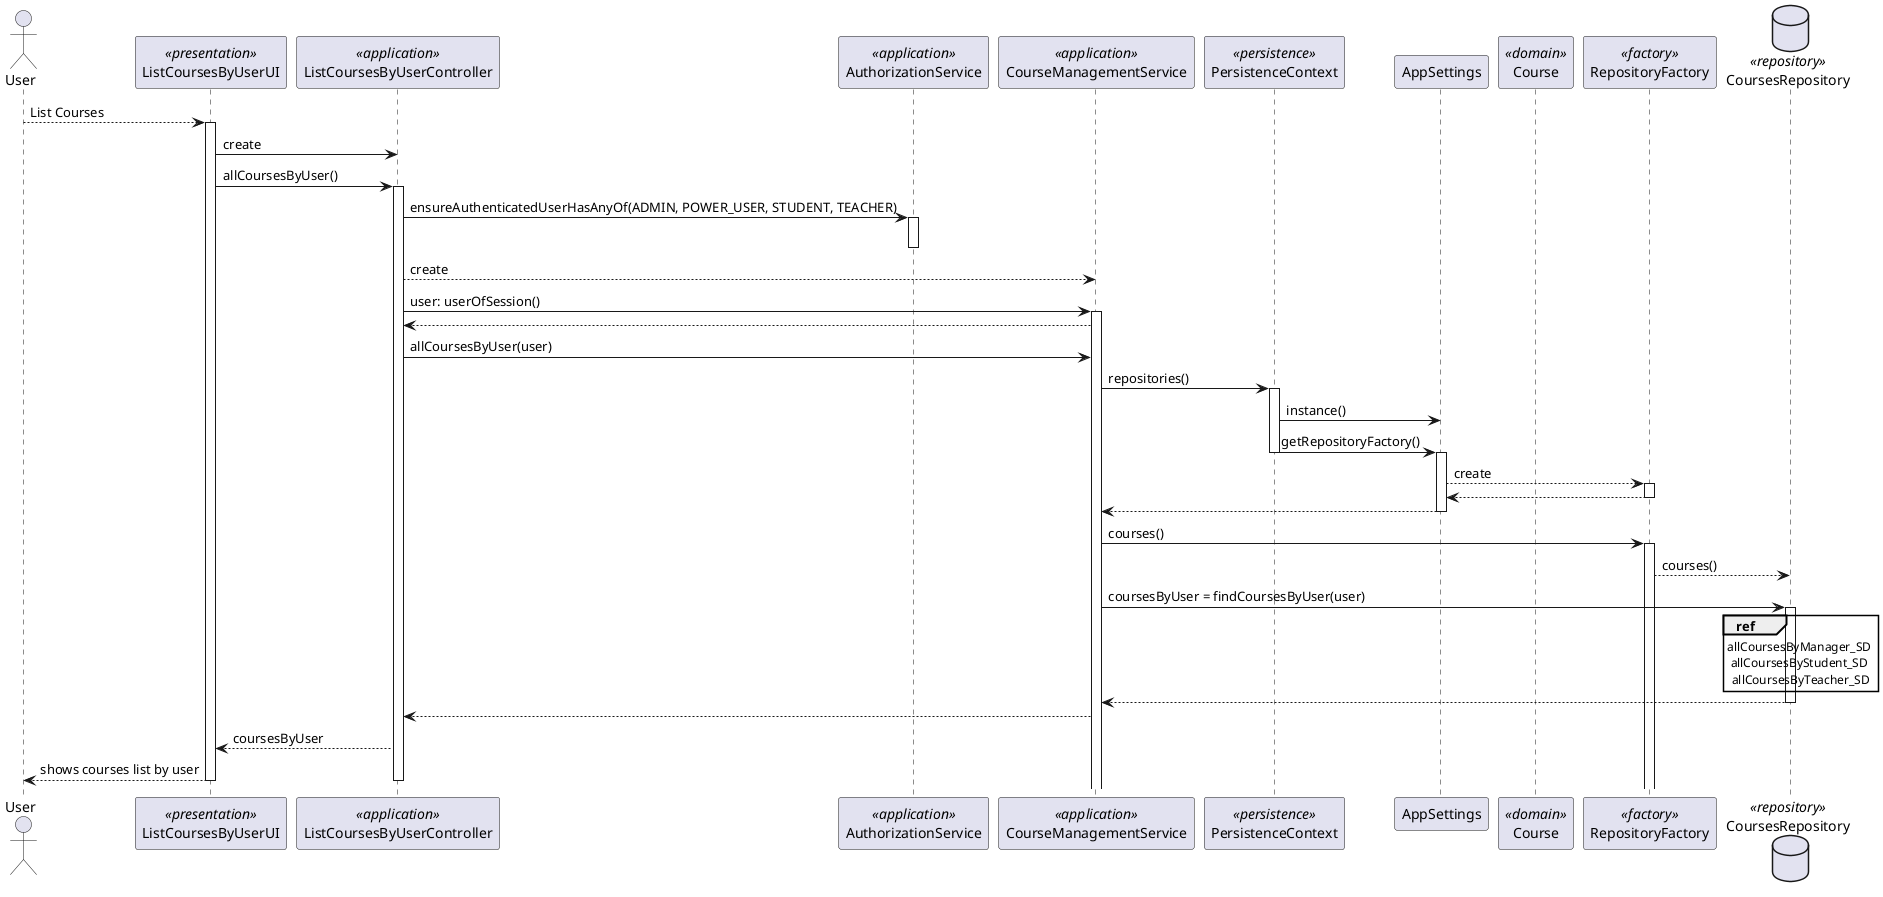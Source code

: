@startuml
'http://plantuml.com/skinparam.html
skinparam handwritten false
skinparam packageStyle rect
skinparam defaultFontName FG Virgil
skinparam shadowing false

actor User as Actor
participant ListCoursesByUserUI as UI <<presentation>>
participant ListCoursesByUserController as Controller <<application>>
participant AuthorizationService  as authz <<application>>
participant CourseManagementService as courseSvc <<application>>

participant PersistenceContext as Persistence <<persistence>>
participant AppSettings as set
participant Course as course <<domain>>
participant RepositoryFactory as Factory <<factory>>
database CoursesRepository as Repository <<repository>>


Actor --> UI: List Courses
activate UI
    UI -> Controller: create

    UI -> Controller: allCoursesByUser()
    activate Controller

  Controller -> authz: ensureAuthenticatedUserHasAnyOf(ADMIN, POWER_USER, STUDENT, TEACHER)
        activate authz
        deactivate authz
        Controller --> courseSvc : create

Controller -> courseSvc : user: userOfSession()

activate courseSvc
 courseSvc --> Controller
Controller -> courseSvc : allCoursesByUser(user)
         courseSvc   -> Persistence : repositories()
        activate Persistence

            Persistence -> set: instance()
            Persistence -> set: getRepositoryFactory()
            deactivate Persistence
            activate set
            set --> Factory: create
            activate Factory
            Factory --> set
            deactivate Factory
            set --> courseSvc
             deactivate set



       courseSvc -> Factory: courses()
        activate Factory
            Factory --> Repository: courses()
            courseSvc -> Repository: coursesByUser = findCoursesByUser(user)
            activate Repository
ref over Repository :  allCoursesByManager_SD \nallCoursesByStudent_SD \nallCoursesByTeacher_SD
            Repository --> courseSvc
            deactivate Repository
            courseSvc --> Controller
            Controller --> UI : coursesByUser

        UI-->Actor: shows courses list by user

         deactivate Controller
deactivate UI
@enduml